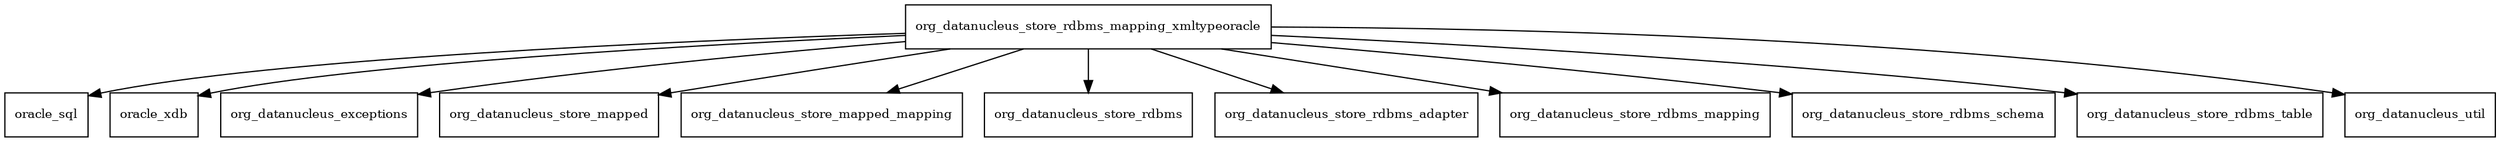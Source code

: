 digraph datanucleus_xmltypeoracle_2_0_0_release_package_dependencies {
  node [shape = box, fontsize=10.0];
  org_datanucleus_store_rdbms_mapping_xmltypeoracle -> oracle_sql;
  org_datanucleus_store_rdbms_mapping_xmltypeoracle -> oracle_xdb;
  org_datanucleus_store_rdbms_mapping_xmltypeoracle -> org_datanucleus_exceptions;
  org_datanucleus_store_rdbms_mapping_xmltypeoracle -> org_datanucleus_store_mapped;
  org_datanucleus_store_rdbms_mapping_xmltypeoracle -> org_datanucleus_store_mapped_mapping;
  org_datanucleus_store_rdbms_mapping_xmltypeoracle -> org_datanucleus_store_rdbms;
  org_datanucleus_store_rdbms_mapping_xmltypeoracle -> org_datanucleus_store_rdbms_adapter;
  org_datanucleus_store_rdbms_mapping_xmltypeoracle -> org_datanucleus_store_rdbms_mapping;
  org_datanucleus_store_rdbms_mapping_xmltypeoracle -> org_datanucleus_store_rdbms_schema;
  org_datanucleus_store_rdbms_mapping_xmltypeoracle -> org_datanucleus_store_rdbms_table;
  org_datanucleus_store_rdbms_mapping_xmltypeoracle -> org_datanucleus_util;
}
